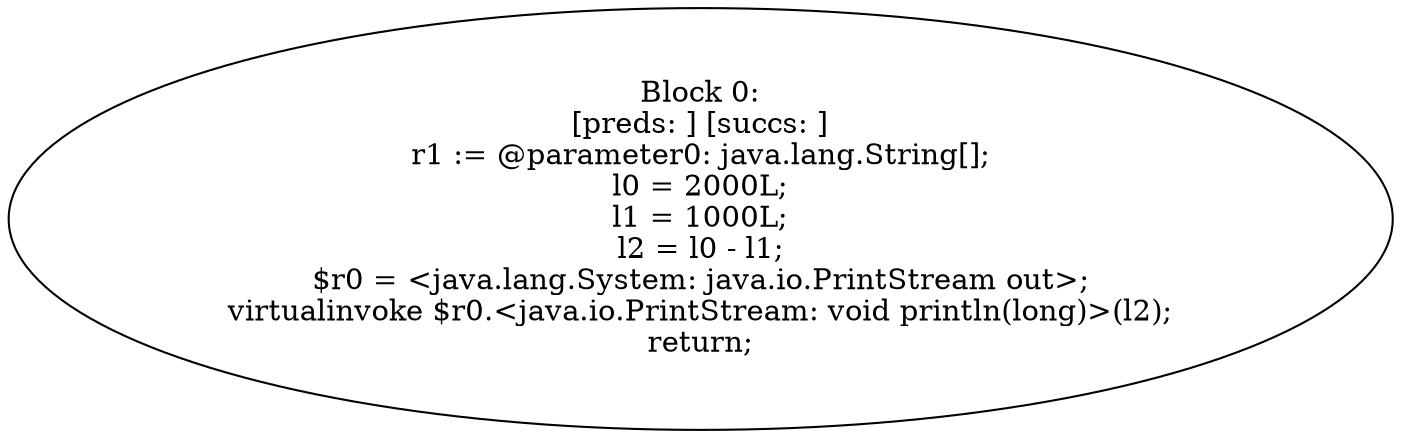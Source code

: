 digraph "unitGraph" {
    "Block 0:
[preds: ] [succs: ]
r1 := @parameter0: java.lang.String[];
l0 = 2000L;
l1 = 1000L;
l2 = l0 - l1;
$r0 = <java.lang.System: java.io.PrintStream out>;
virtualinvoke $r0.<java.io.PrintStream: void println(long)>(l2);
return;
"
}
